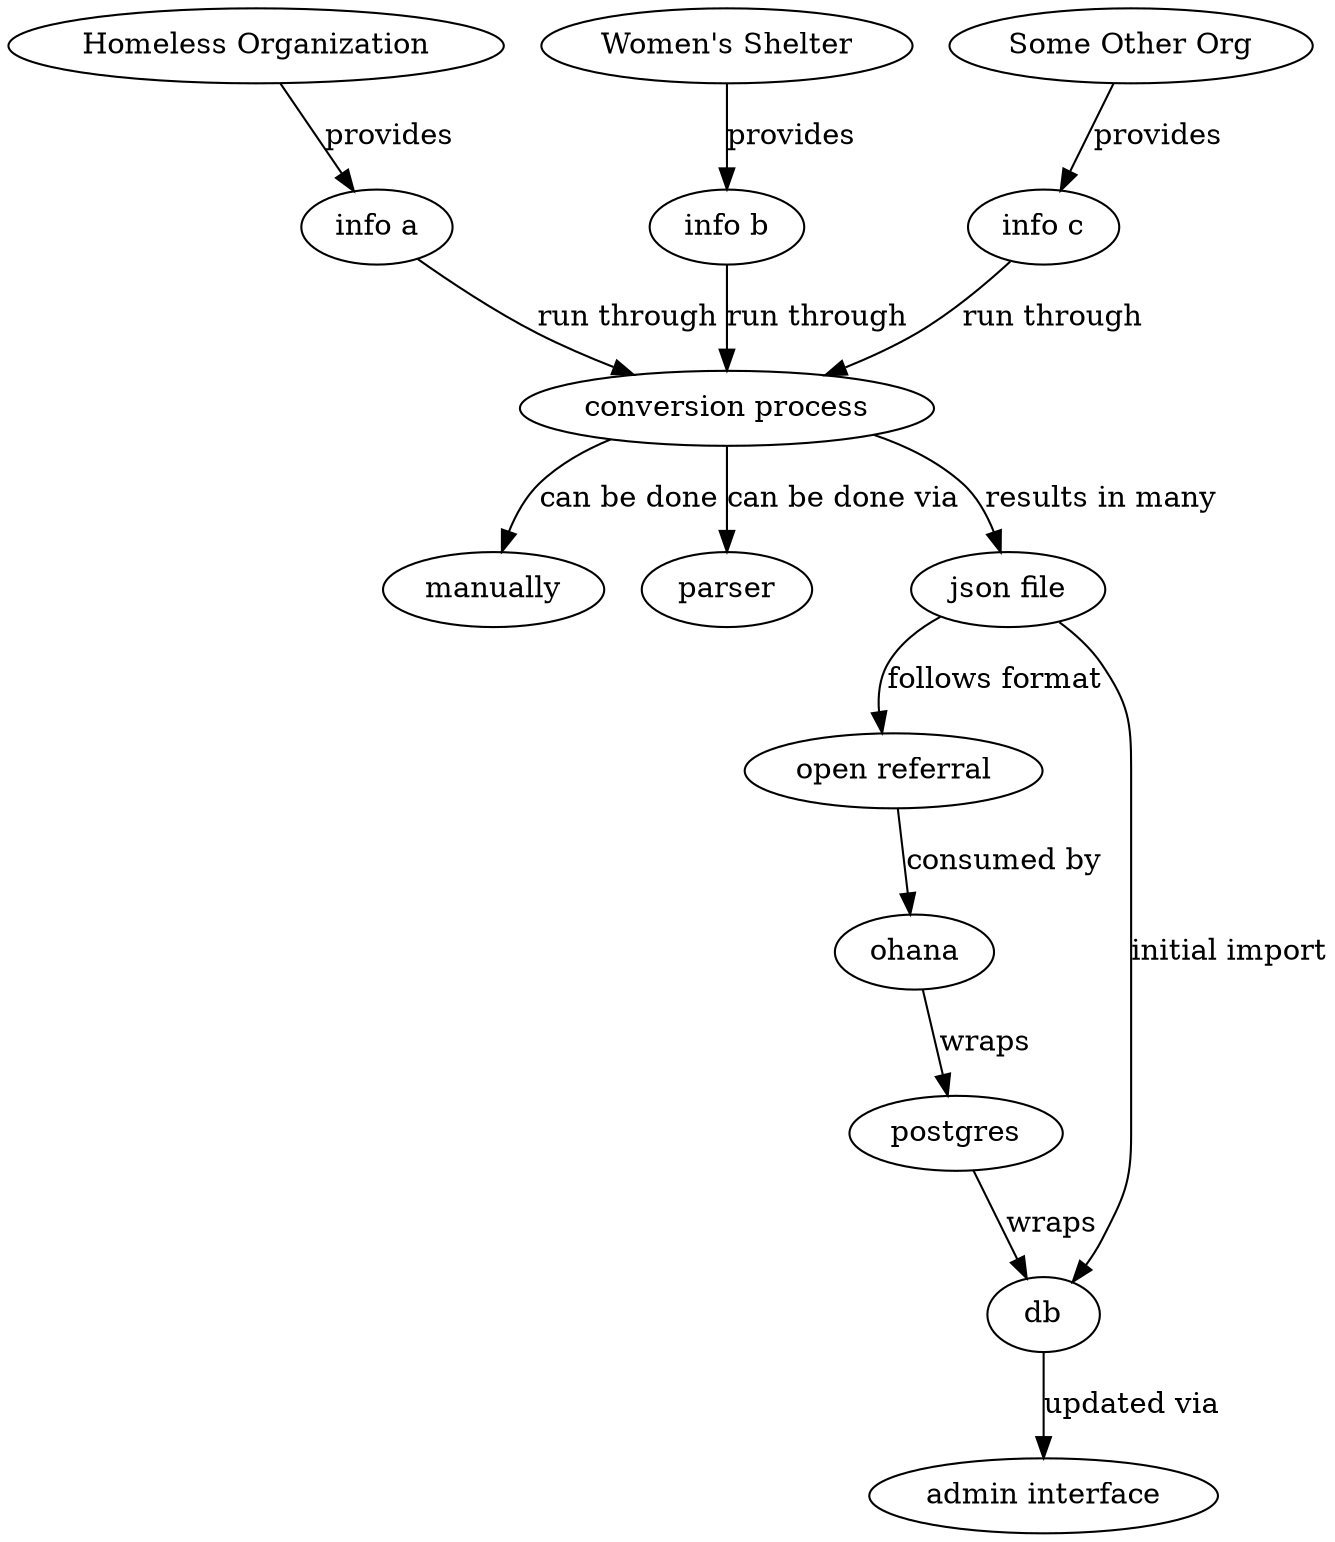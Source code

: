 digraph G {
  "Homeless Organization" -> "info a" [label="provides"]
  "Women's Shelter" -> "info b" [label="provides"]
  "Some Other Org" -> "info c" [label="provides"]
  "info a" -> "conversion process" [label="run through"]
  "info b" -> "conversion process" [label="run through"]
  "info c" -> "conversion process" [label="run through"]
  "conversion process" -> manually [label="can be done"]
  "conversion process" -> parser [label="can be done via"] 
  "conversion process" -> "json file" [label="results in many"]
  "json file" -> "open referral" [label="follows format"]
  "open referral" -> ohana [label="consumed by"]
  ohana -> postgres [label="wraps"]
  postgres -> db [label="wraps"]
  "json file" -> db [label="initial import"]
  db -> "admin interface" [label="updated via"]
}